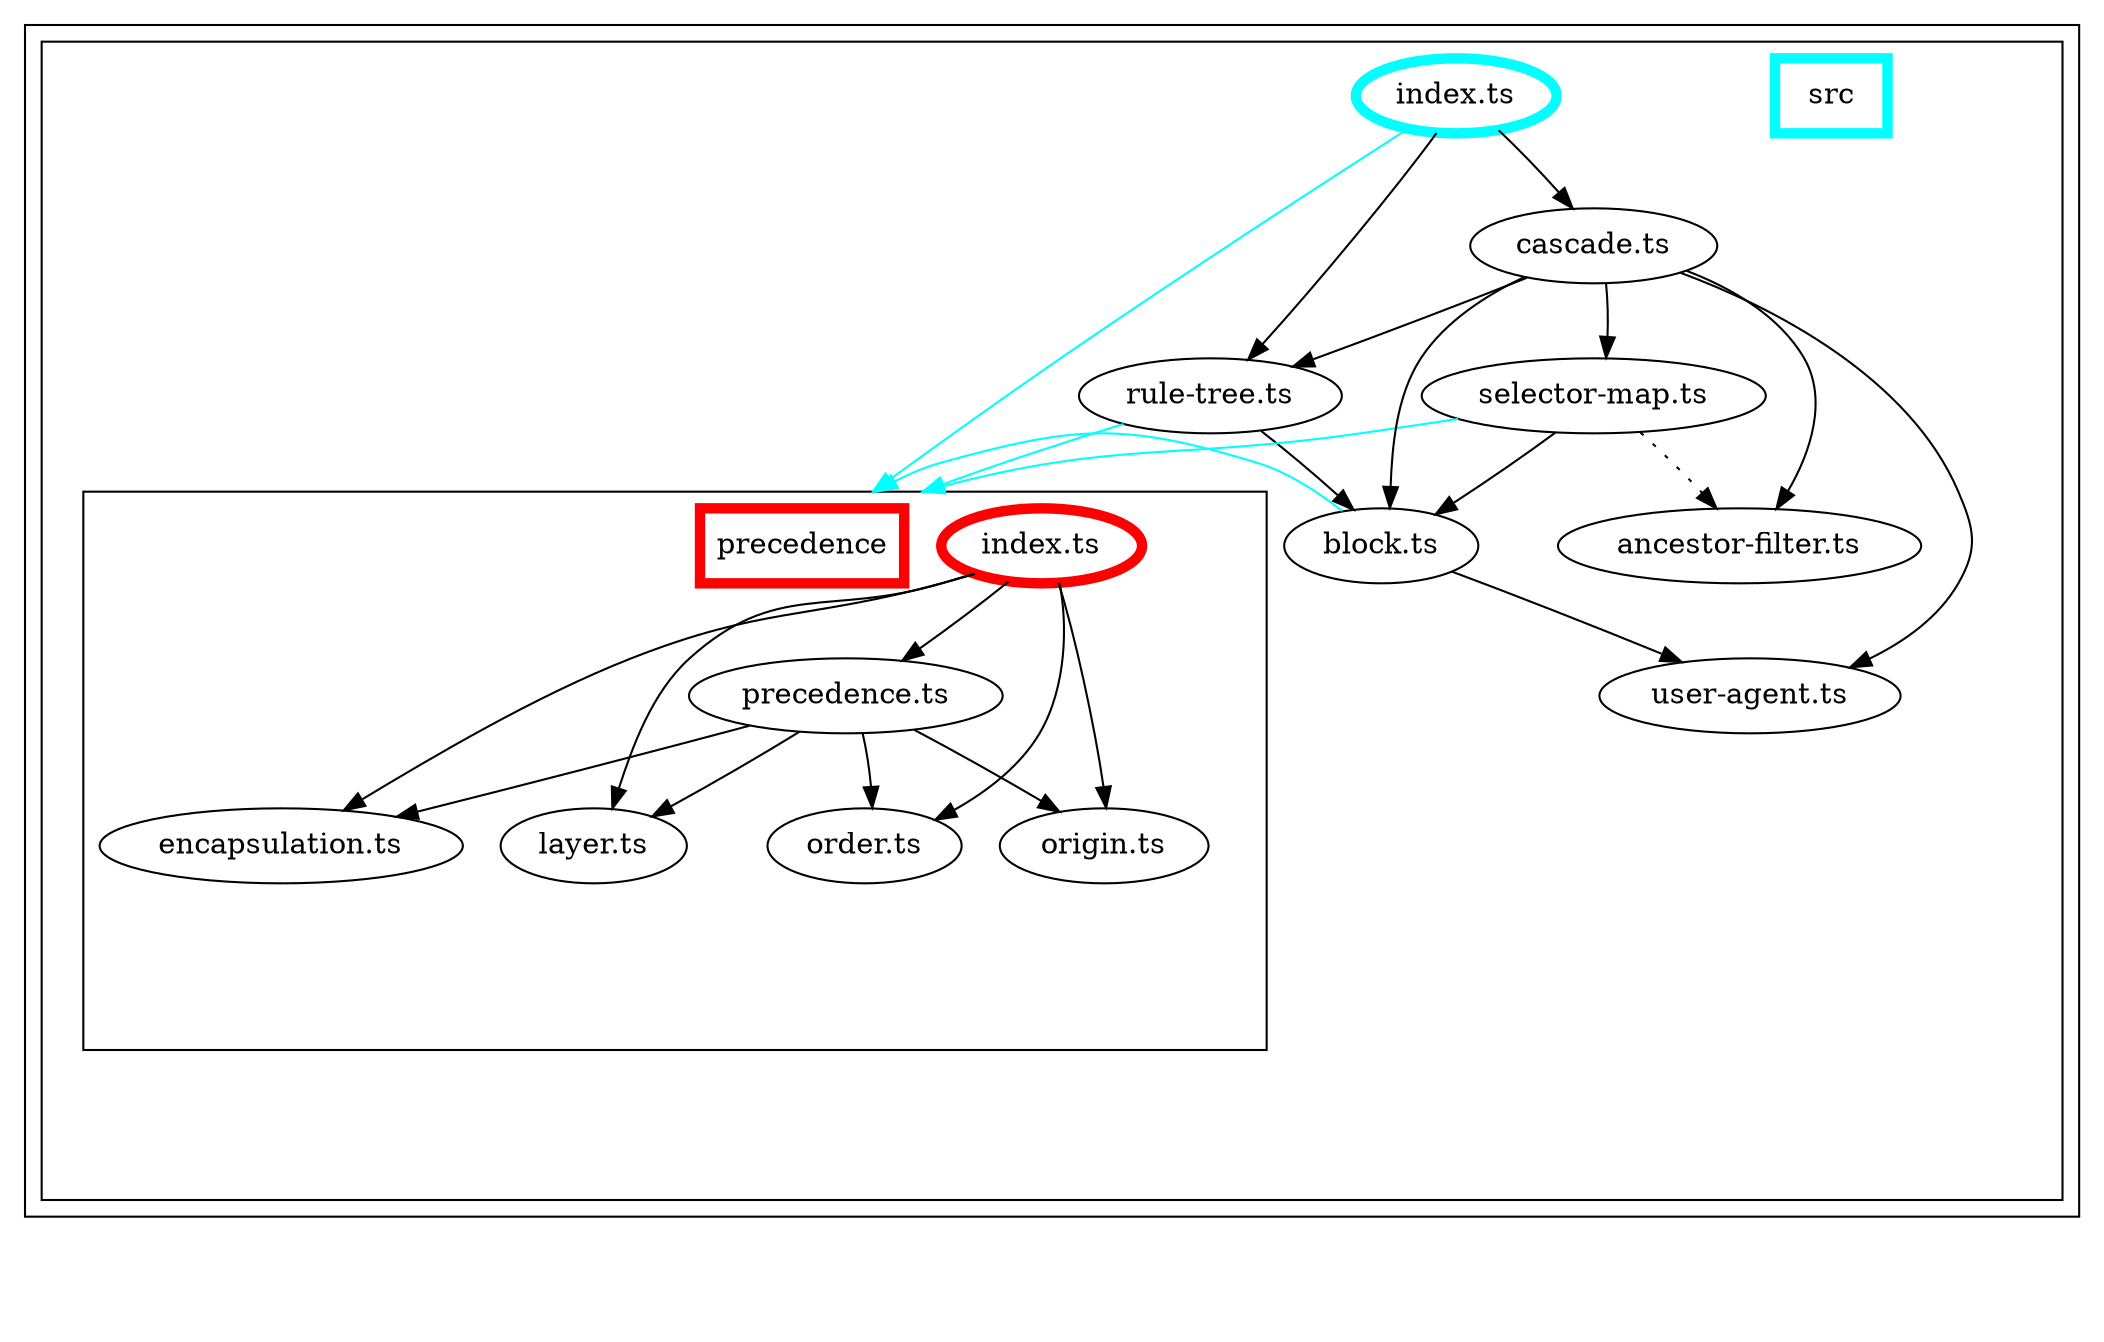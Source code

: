 digraph "dependency-graph-[object Object]" {
  compound = true;
  "dependency-graph-[object Object]" [
    style = "invis";
  ];
  "src/precedence/index.ts";
  "name_src/precedence";
  "src/user-agent.ts";
  "src/ancestor-filter.ts";
  "src/block.ts";
  "src/rule-tree.ts";
  "src/selector-map.ts";
  "src/cascade.ts";
  "src/precedence/encapsulation.ts";
  "src/precedence/layer.ts";
  "src/precedence/order.ts";
  "src/precedence/origin.ts";
  "src/precedence/precedence.ts";
  subgraph "cluster_src" {
    color = "#000000";
    label = "";
    "name_src" [
      penwidth = 5;
      shape = "rectangle";
      color = "#00ffff";
      label = "src";
    ];
    "exit_src" [
      style = "invis";
    ];
    subgraph "cluster_src" {
      color = "#000000";
      label = "";
      "name_src" [
        penwidth = 5;
        shape = "rectangle";
        color = "#00ffff";
        label = "src";
      ];
      "exit_src" [
        style = "invis";
      ];
      "src/ancestor-filter.ts" [
        label = "ancestor-filter.ts";
      ];
      "src/block.ts" [
        label = "block.ts";
      ];
      "src/cascade.ts" [
        label = "cascade.ts";
      ];
      "src/index.ts" [
        label = "index.ts";
        color = "#00ffff";
        penwidth = 5;
      ];
      "src/rule-tree.ts" [
        label = "rule-tree.ts";
      ];
      "src/selector-map.ts" [
        label = "selector-map.ts";
      ];
      "src/user-agent.ts" [
        label = "user-agent.ts";
      ];
      subgraph "cluster_src/precedence" {
        color = "#000000";
        label = "";
        "name_src/precedence" [
          penwidth = 5;
          shape = "rectangle";
          color = "#ff0000";
          label = "precedence";
        ];
        "exit_src/precedence" [
          style = "invis";
        ];
        "src/precedence/encapsulation.ts" [
          label = "encapsulation.ts";
        ];
        "src/precedence/index.ts" [
          label = "index.ts";
          color = "#ff0000";
          penwidth = 5;
        ];
        "src/precedence/layer.ts" [
          label = "layer.ts";
        ];
        "src/precedence/order.ts" [
          label = "order.ts";
        ];
        "src/precedence/origin.ts" [
          label = "origin.ts";
        ];
        "src/precedence/precedence.ts" [
          label = "precedence.ts";
        ];
        "src/precedence/encapsulation.ts" -> "exit_src/precedence" [
          style = "invis";
        ];
        "src/precedence/index.ts" -> "exit_src/precedence" [
          style = "invis";
        ];
        "src/precedence/layer.ts" -> "exit_src/precedence" [
          style = "invis";
        ];
        "src/precedence/order.ts" -> "exit_src/precedence" [
          style = "invis";
        ];
        "src/precedence/origin.ts" -> "exit_src/precedence" [
          style = "invis";
        ];
        "src/precedence/precedence.ts" -> "exit_src/precedence" [
          style = "invis";
        ];
      }
      "src/ancestor-filter.ts" -> "exit_src" [
        style = "invis";
      ];
      "src/block.ts" -> "exit_src" [
        style = "invis";
      ];
      "src/cascade.ts" -> "exit_src" [
        style = "invis";
      ];
      "src/index.ts" -> "exit_src" [
        style = "invis";
      ];
      "exit_src/precedence" -> "exit_src" [
        style = "invis";
      ];
      "exit_src/precedence" -> "exit_src" [
        style = "invis";
      ];
      "exit_src/precedence" -> "exit_src" [
        style = "invis";
      ];
      "exit_src/precedence" -> "exit_src" [
        style = "invis";
      ];
      "exit_src/precedence" -> "exit_src" [
        style = "invis";
      ];
      "exit_src/precedence" -> "exit_src" [
        style = "invis";
      ];
      "src/rule-tree.ts" -> "exit_src" [
        style = "invis";
      ];
      "src/selector-map.ts" -> "exit_src" [
        style = "invis";
      ];
      "src/user-agent.ts" -> "exit_src" [
        style = "invis";
      ];
    }
    "exit_src" -> "exit_src" [
      style = "invis";
    ];
    "exit_src" -> "exit_src" [
      style = "invis";
    ];
    "exit_src" -> "exit_src" [
      style = "invis";
    ];
    "exit_src" -> "exit_src" [
      style = "invis";
    ];
    "exit_src" -> "exit_src" [
      style = "invis";
    ];
    "exit_src" -> "exit_src" [
      style = "invis";
    ];
    "exit_src" -> "exit_src" [
      style = "invis";
    ];
    "exit_src" -> "exit_src" [
      style = "invis";
    ];
    "exit_src" -> "exit_src" [
      style = "invis";
    ];
    "exit_src" -> "exit_src" [
      style = "invis";
    ];
    "exit_src" -> "exit_src" [
      style = "invis";
    ];
    "exit_src" -> "exit_src" [
      style = "invis";
    ];
    "exit_src" -> "exit_src" [
      style = "invis";
    ];
  }
  "exit_src" -> "dependency-graph-[object Object]" [
    style = "invis";
  ];
  "src/block.ts" -> "name_src/precedence" [
    style = "solid";
    ltail = "cluster_src/block.ts";
    lhead = "cluster_src/precedence";
    color = "#00ffff";
  ];
  "src/block.ts" -> "src/user-agent.ts" [
    style = "invis";
  ];
  "src/block.ts" -> "src/user-agent.ts" [
    style = "solid";
    ltail = "cluster_src/block.ts";
    lhead = "cluster_src/user-agent.ts";
    color = "black";
  ];
  "src/cascade.ts" -> "src/ancestor-filter.ts" [
    style = "invis";
  ];
  "src/cascade.ts" -> "src/ancestor-filter.ts" [
    style = "solid";
    ltail = "cluster_src/cascade.ts";
    lhead = "cluster_src/ancestor-filter.ts";
    color = "black";
  ];
  "src/cascade.ts" -> "src/block.ts" [
    style = "invis";
  ];
  "src/cascade.ts" -> "src/block.ts" [
    style = "solid";
    ltail = "cluster_src/cascade.ts";
    lhead = "cluster_src/block.ts";
    color = "black";
  ];
  "src/cascade.ts" -> "src/rule-tree.ts" [
    style = "invis";
  ];
  "src/cascade.ts" -> "src/rule-tree.ts" [
    style = "solid";
    ltail = "cluster_src/cascade.ts";
    lhead = "cluster_src/rule-tree.ts";
    color = "black";
  ];
  "src/cascade.ts" -> "src/selector-map.ts" [
    style = "invis";
  ];
  "src/cascade.ts" -> "src/selector-map.ts" [
    style = "solid";
    ltail = "cluster_src/cascade.ts";
    lhead = "cluster_src/selector-map.ts";
    color = "black";
  ];
  "src/cascade.ts" -> "src/user-agent.ts" [
    style = "invis";
  ];
  "src/cascade.ts" -> "src/user-agent.ts" [
    style = "solid";
    ltail = "cluster_src/cascade.ts";
    lhead = "cluster_src/user-agent.ts";
    color = "black";
  ];
  "src/index.ts" -> "src/cascade.ts" [
    style = "invis";
  ];
  "src/index.ts" -> "src/cascade.ts" [
    style = "solid";
    ltail = "cluster_src/index.ts";
    lhead = "cluster_src/cascade.ts";
    color = "black";
  ];
  "src/index.ts" -> "name_src/precedence" [
    style = "solid";
    ltail = "cluster_src/index.ts";
    lhead = "cluster_src/precedence";
    color = "#00ffff";
  ];
  "src/index.ts" -> "src/rule-tree.ts" [
    style = "invis";
  ];
  "src/index.ts" -> "src/rule-tree.ts" [
    style = "solid";
    ltail = "cluster_src/index.ts";
    lhead = "cluster_src/rule-tree.ts";
    color = "black";
  ];
  "src/precedence/index.ts" -> "src/precedence/encapsulation.ts" [
    style = "invis";
  ];
  "src/precedence/index.ts" -> "src/precedence/encapsulation.ts" [
    style = "solid";
    ltail = "cluster_src/precedence/index.ts";
    lhead = "cluster_src/precedence/encapsulation.ts";
    color = "black";
  ];
  "src/precedence/index.ts" -> "src/precedence/layer.ts" [
    style = "invis";
  ];
  "src/precedence/index.ts" -> "src/precedence/layer.ts" [
    style = "solid";
    ltail = "cluster_src/precedence/index.ts";
    lhead = "cluster_src/precedence/layer.ts";
    color = "black";
  ];
  "src/precedence/index.ts" -> "src/precedence/order.ts" [
    style = "invis";
  ];
  "src/precedence/index.ts" -> "src/precedence/order.ts" [
    style = "solid";
    ltail = "cluster_src/precedence/index.ts";
    lhead = "cluster_src/precedence/order.ts";
    color = "black";
  ];
  "src/precedence/index.ts" -> "src/precedence/origin.ts" [
    style = "invis";
  ];
  "src/precedence/index.ts" -> "src/precedence/origin.ts" [
    style = "solid";
    ltail = "cluster_src/precedence/index.ts";
    lhead = "cluster_src/precedence/origin.ts";
    color = "black";
  ];
  "src/precedence/index.ts" -> "src/precedence/precedence.ts" [
    style = "invis";
  ];
  "src/precedence/index.ts" -> "src/precedence/precedence.ts" [
    style = "solid";
    ltail = "cluster_src/precedence/index.ts";
    lhead = "cluster_src/precedence/precedence.ts";
    color = "black";
  ];
  "src/precedence/precedence.ts" -> "src/precedence/encapsulation.ts" [
    style = "invis";
  ];
  "src/precedence/precedence.ts" -> "src/precedence/encapsulation.ts" [
    style = "solid";
    ltail = "cluster_src/precedence/precedence.ts";
    lhead = "cluster_src/precedence/encapsulation.ts";
    color = "black";
  ];
  "src/precedence/precedence.ts" -> "src/precedence/layer.ts" [
    style = "invis";
  ];
  "src/precedence/precedence.ts" -> "src/precedence/layer.ts" [
    style = "solid";
    ltail = "cluster_src/precedence/precedence.ts";
    lhead = "cluster_src/precedence/layer.ts";
    color = "black";
  ];
  "src/precedence/precedence.ts" -> "src/precedence/order.ts" [
    style = "invis";
  ];
  "src/precedence/precedence.ts" -> "src/precedence/order.ts" [
    style = "solid";
    ltail = "cluster_src/precedence/precedence.ts";
    lhead = "cluster_src/precedence/order.ts";
    color = "black";
  ];
  "src/precedence/precedence.ts" -> "src/precedence/origin.ts" [
    style = "invis";
  ];
  "src/precedence/precedence.ts" -> "src/precedence/origin.ts" [
    style = "solid";
    ltail = "cluster_src/precedence/precedence.ts";
    lhead = "cluster_src/precedence/origin.ts";
    color = "black";
  ];
  "src/rule-tree.ts" -> "src/block.ts" [
    style = "invis";
  ];
  "src/rule-tree.ts" -> "src/block.ts" [
    style = "solid";
    ltail = "cluster_src/rule-tree.ts";
    lhead = "cluster_src/block.ts";
    color = "black";
  ];
  "src/rule-tree.ts" -> "name_src/precedence" [
    style = "solid";
    ltail = "cluster_src/rule-tree.ts";
    lhead = "cluster_src/precedence";
    color = "#00ffff";
  ];
  "src/selector-map.ts" -> "src/ancestor-filter.ts" [
    style = "invis";
  ];
  "src/selector-map.ts" -> "src/ancestor-filter.ts" [
    style = "dotted";
    ltail = "cluster_src/selector-map.ts";
    lhead = "cluster_src/ancestor-filter.ts";
    color = "black";
  ];
  "src/selector-map.ts" -> "src/block.ts" [
    style = "invis";
  ];
  "src/selector-map.ts" -> "src/block.ts" [
    style = "solid";
    ltail = "cluster_src/selector-map.ts";
    lhead = "cluster_src/block.ts";
    color = "black";
  ];
  "src/selector-map.ts" -> "name_src/precedence" [
    style = "solid";
    ltail = "cluster_src/selector-map.ts";
    lhead = "cluster_src/precedence";
    color = "#00ffff";
  ];
}